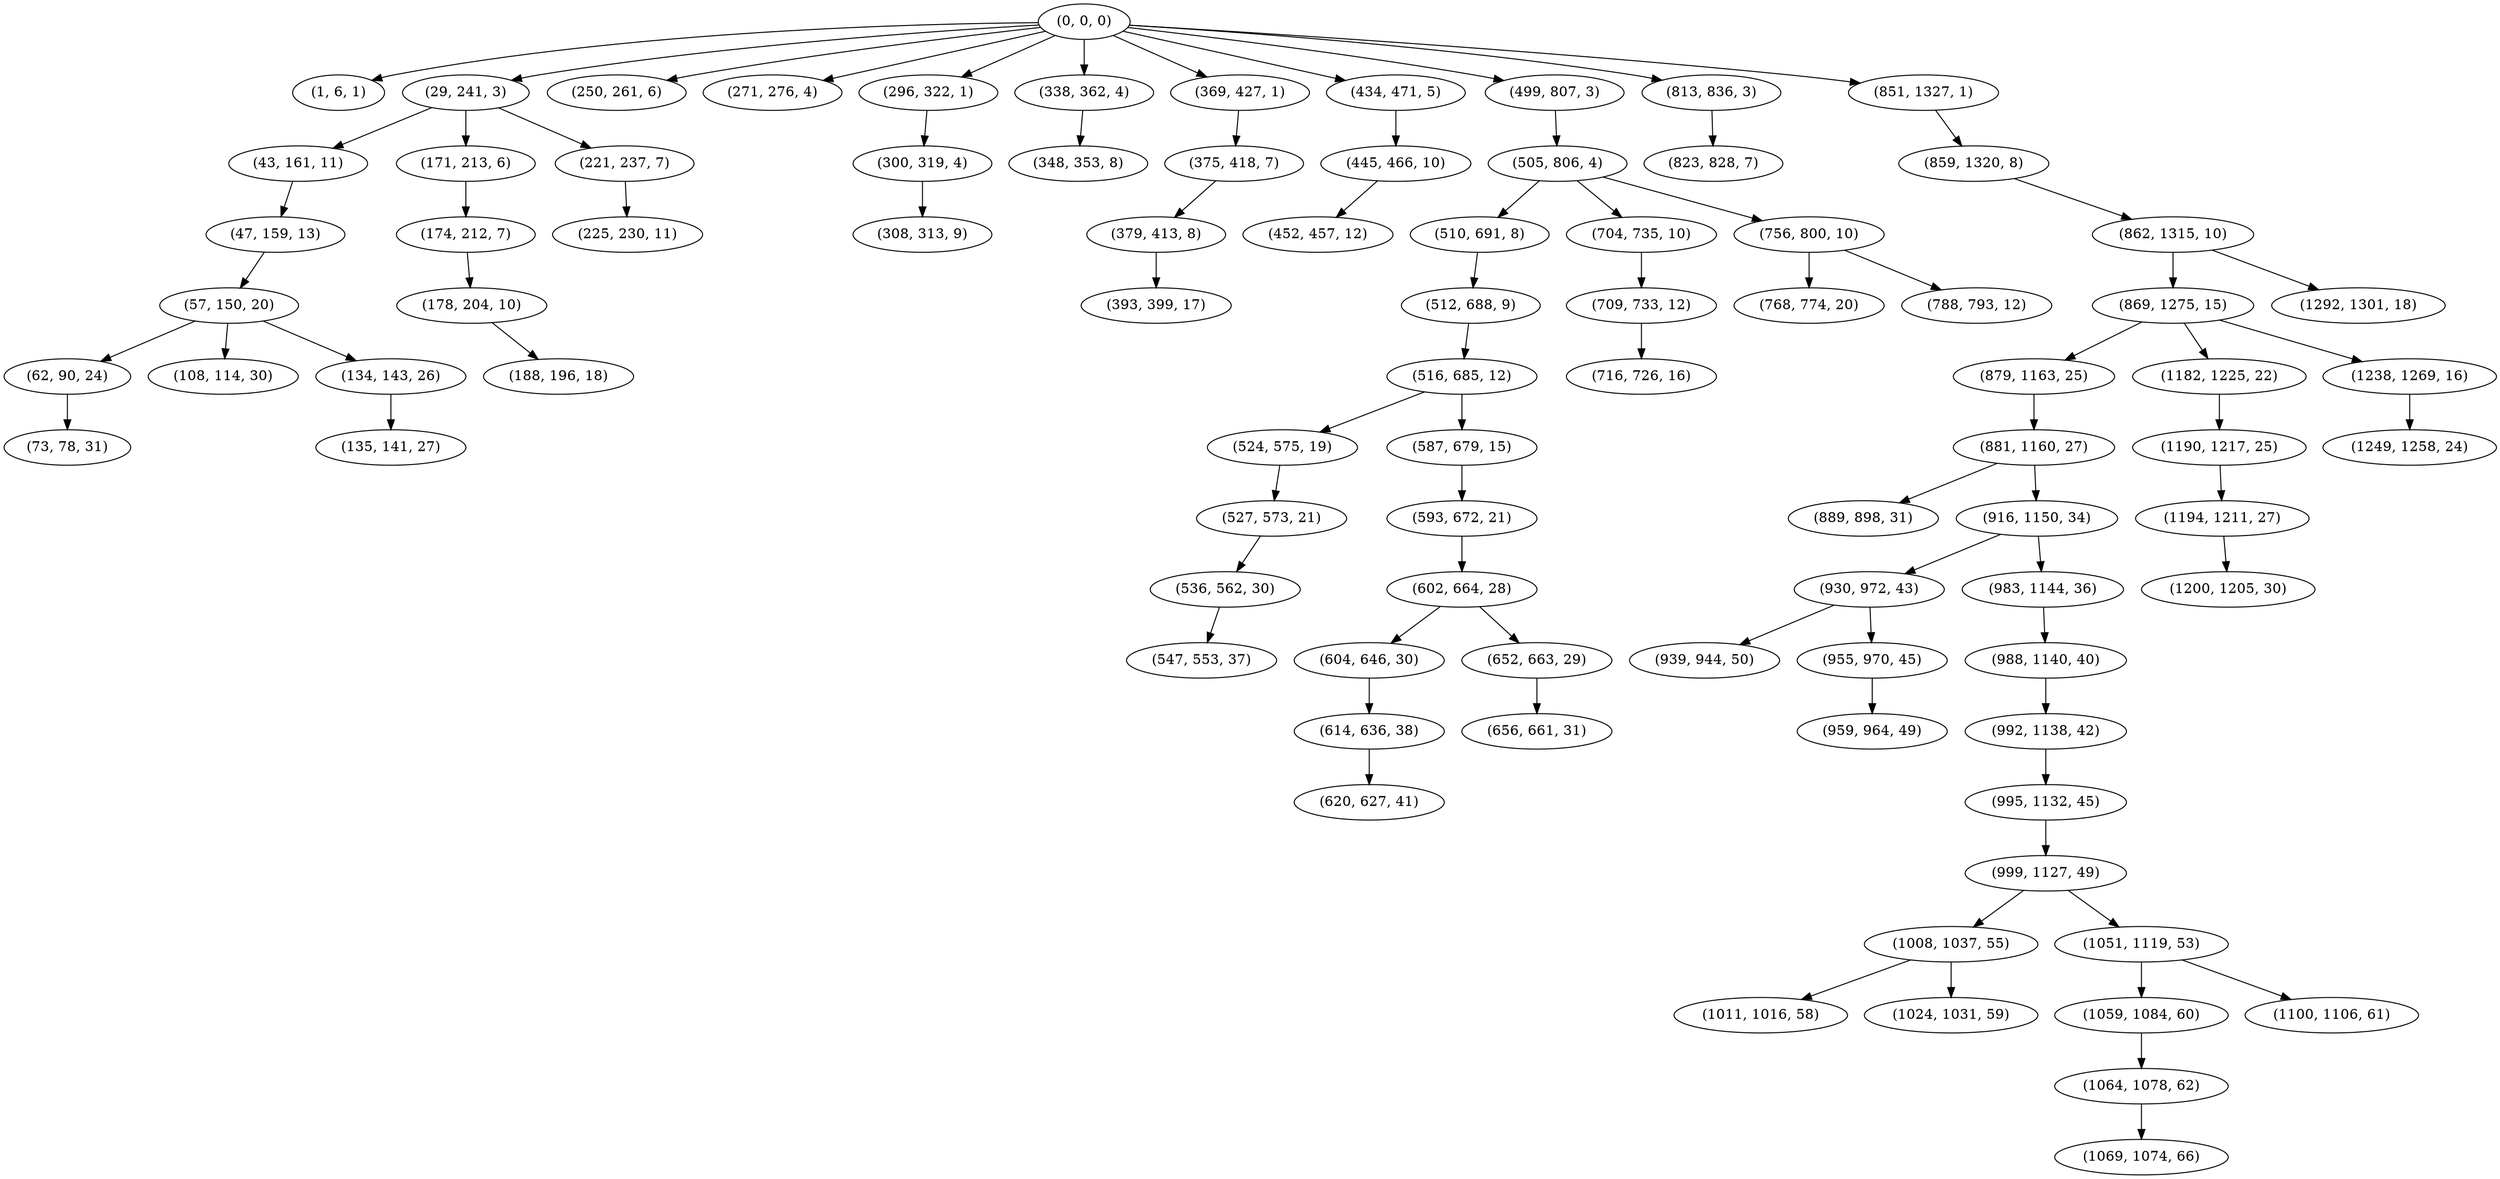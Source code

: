 digraph tree {
    "(0, 0, 0)";
    "(1, 6, 1)";
    "(29, 241, 3)";
    "(43, 161, 11)";
    "(47, 159, 13)";
    "(57, 150, 20)";
    "(62, 90, 24)";
    "(73, 78, 31)";
    "(108, 114, 30)";
    "(134, 143, 26)";
    "(135, 141, 27)";
    "(171, 213, 6)";
    "(174, 212, 7)";
    "(178, 204, 10)";
    "(188, 196, 18)";
    "(221, 237, 7)";
    "(225, 230, 11)";
    "(250, 261, 6)";
    "(271, 276, 4)";
    "(296, 322, 1)";
    "(300, 319, 4)";
    "(308, 313, 9)";
    "(338, 362, 4)";
    "(348, 353, 8)";
    "(369, 427, 1)";
    "(375, 418, 7)";
    "(379, 413, 8)";
    "(393, 399, 17)";
    "(434, 471, 5)";
    "(445, 466, 10)";
    "(452, 457, 12)";
    "(499, 807, 3)";
    "(505, 806, 4)";
    "(510, 691, 8)";
    "(512, 688, 9)";
    "(516, 685, 12)";
    "(524, 575, 19)";
    "(527, 573, 21)";
    "(536, 562, 30)";
    "(547, 553, 37)";
    "(587, 679, 15)";
    "(593, 672, 21)";
    "(602, 664, 28)";
    "(604, 646, 30)";
    "(614, 636, 38)";
    "(620, 627, 41)";
    "(652, 663, 29)";
    "(656, 661, 31)";
    "(704, 735, 10)";
    "(709, 733, 12)";
    "(716, 726, 16)";
    "(756, 800, 10)";
    "(768, 774, 20)";
    "(788, 793, 12)";
    "(813, 836, 3)";
    "(823, 828, 7)";
    "(851, 1327, 1)";
    "(859, 1320, 8)";
    "(862, 1315, 10)";
    "(869, 1275, 15)";
    "(879, 1163, 25)";
    "(881, 1160, 27)";
    "(889, 898, 31)";
    "(916, 1150, 34)";
    "(930, 972, 43)";
    "(939, 944, 50)";
    "(955, 970, 45)";
    "(959, 964, 49)";
    "(983, 1144, 36)";
    "(988, 1140, 40)";
    "(992, 1138, 42)";
    "(995, 1132, 45)";
    "(999, 1127, 49)";
    "(1008, 1037, 55)";
    "(1011, 1016, 58)";
    "(1024, 1031, 59)";
    "(1051, 1119, 53)";
    "(1059, 1084, 60)";
    "(1064, 1078, 62)";
    "(1069, 1074, 66)";
    "(1100, 1106, 61)";
    "(1182, 1225, 22)";
    "(1190, 1217, 25)";
    "(1194, 1211, 27)";
    "(1200, 1205, 30)";
    "(1238, 1269, 16)";
    "(1249, 1258, 24)";
    "(1292, 1301, 18)";
    "(0, 0, 0)" -> "(1, 6, 1)";
    "(0, 0, 0)" -> "(29, 241, 3)";
    "(0, 0, 0)" -> "(250, 261, 6)";
    "(0, 0, 0)" -> "(271, 276, 4)";
    "(0, 0, 0)" -> "(296, 322, 1)";
    "(0, 0, 0)" -> "(338, 362, 4)";
    "(0, 0, 0)" -> "(369, 427, 1)";
    "(0, 0, 0)" -> "(434, 471, 5)";
    "(0, 0, 0)" -> "(499, 807, 3)";
    "(0, 0, 0)" -> "(813, 836, 3)";
    "(0, 0, 0)" -> "(851, 1327, 1)";
    "(29, 241, 3)" -> "(43, 161, 11)";
    "(29, 241, 3)" -> "(171, 213, 6)";
    "(29, 241, 3)" -> "(221, 237, 7)";
    "(43, 161, 11)" -> "(47, 159, 13)";
    "(47, 159, 13)" -> "(57, 150, 20)";
    "(57, 150, 20)" -> "(62, 90, 24)";
    "(57, 150, 20)" -> "(108, 114, 30)";
    "(57, 150, 20)" -> "(134, 143, 26)";
    "(62, 90, 24)" -> "(73, 78, 31)";
    "(134, 143, 26)" -> "(135, 141, 27)";
    "(171, 213, 6)" -> "(174, 212, 7)";
    "(174, 212, 7)" -> "(178, 204, 10)";
    "(178, 204, 10)" -> "(188, 196, 18)";
    "(221, 237, 7)" -> "(225, 230, 11)";
    "(296, 322, 1)" -> "(300, 319, 4)";
    "(300, 319, 4)" -> "(308, 313, 9)";
    "(338, 362, 4)" -> "(348, 353, 8)";
    "(369, 427, 1)" -> "(375, 418, 7)";
    "(375, 418, 7)" -> "(379, 413, 8)";
    "(379, 413, 8)" -> "(393, 399, 17)";
    "(434, 471, 5)" -> "(445, 466, 10)";
    "(445, 466, 10)" -> "(452, 457, 12)";
    "(499, 807, 3)" -> "(505, 806, 4)";
    "(505, 806, 4)" -> "(510, 691, 8)";
    "(505, 806, 4)" -> "(704, 735, 10)";
    "(505, 806, 4)" -> "(756, 800, 10)";
    "(510, 691, 8)" -> "(512, 688, 9)";
    "(512, 688, 9)" -> "(516, 685, 12)";
    "(516, 685, 12)" -> "(524, 575, 19)";
    "(516, 685, 12)" -> "(587, 679, 15)";
    "(524, 575, 19)" -> "(527, 573, 21)";
    "(527, 573, 21)" -> "(536, 562, 30)";
    "(536, 562, 30)" -> "(547, 553, 37)";
    "(587, 679, 15)" -> "(593, 672, 21)";
    "(593, 672, 21)" -> "(602, 664, 28)";
    "(602, 664, 28)" -> "(604, 646, 30)";
    "(602, 664, 28)" -> "(652, 663, 29)";
    "(604, 646, 30)" -> "(614, 636, 38)";
    "(614, 636, 38)" -> "(620, 627, 41)";
    "(652, 663, 29)" -> "(656, 661, 31)";
    "(704, 735, 10)" -> "(709, 733, 12)";
    "(709, 733, 12)" -> "(716, 726, 16)";
    "(756, 800, 10)" -> "(768, 774, 20)";
    "(756, 800, 10)" -> "(788, 793, 12)";
    "(813, 836, 3)" -> "(823, 828, 7)";
    "(851, 1327, 1)" -> "(859, 1320, 8)";
    "(859, 1320, 8)" -> "(862, 1315, 10)";
    "(862, 1315, 10)" -> "(869, 1275, 15)";
    "(862, 1315, 10)" -> "(1292, 1301, 18)";
    "(869, 1275, 15)" -> "(879, 1163, 25)";
    "(869, 1275, 15)" -> "(1182, 1225, 22)";
    "(869, 1275, 15)" -> "(1238, 1269, 16)";
    "(879, 1163, 25)" -> "(881, 1160, 27)";
    "(881, 1160, 27)" -> "(889, 898, 31)";
    "(881, 1160, 27)" -> "(916, 1150, 34)";
    "(916, 1150, 34)" -> "(930, 972, 43)";
    "(916, 1150, 34)" -> "(983, 1144, 36)";
    "(930, 972, 43)" -> "(939, 944, 50)";
    "(930, 972, 43)" -> "(955, 970, 45)";
    "(955, 970, 45)" -> "(959, 964, 49)";
    "(983, 1144, 36)" -> "(988, 1140, 40)";
    "(988, 1140, 40)" -> "(992, 1138, 42)";
    "(992, 1138, 42)" -> "(995, 1132, 45)";
    "(995, 1132, 45)" -> "(999, 1127, 49)";
    "(999, 1127, 49)" -> "(1008, 1037, 55)";
    "(999, 1127, 49)" -> "(1051, 1119, 53)";
    "(1008, 1037, 55)" -> "(1011, 1016, 58)";
    "(1008, 1037, 55)" -> "(1024, 1031, 59)";
    "(1051, 1119, 53)" -> "(1059, 1084, 60)";
    "(1051, 1119, 53)" -> "(1100, 1106, 61)";
    "(1059, 1084, 60)" -> "(1064, 1078, 62)";
    "(1064, 1078, 62)" -> "(1069, 1074, 66)";
    "(1182, 1225, 22)" -> "(1190, 1217, 25)";
    "(1190, 1217, 25)" -> "(1194, 1211, 27)";
    "(1194, 1211, 27)" -> "(1200, 1205, 30)";
    "(1238, 1269, 16)" -> "(1249, 1258, 24)";
}
